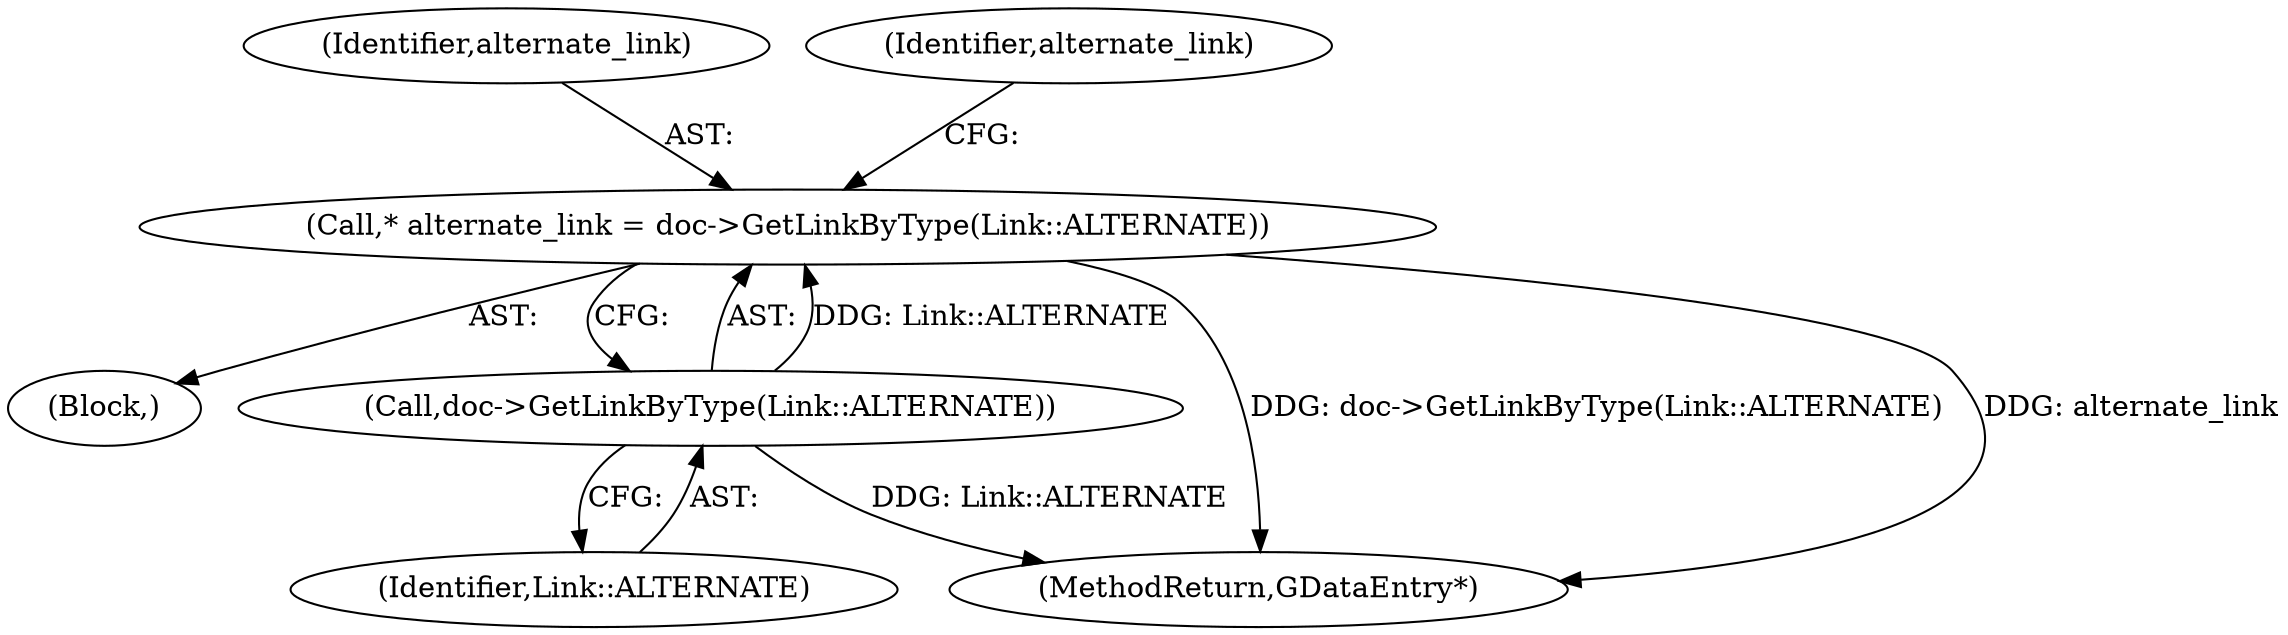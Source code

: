 digraph "0_Chrome_dd3b6fe574edad231c01c78e4647a74c38dc4178_5@pointer" {
"1000251" [label="(Call,* alternate_link = doc->GetLinkByType(Link::ALTERNATE))"];
"1000253" [label="(Call,doc->GetLinkByType(Link::ALTERNATE))"];
"1000104" [label="(Block,)"];
"1000253" [label="(Call,doc->GetLinkByType(Link::ALTERNATE))"];
"1000264" [label="(MethodReturn,GDataEntry*)"];
"1000252" [label="(Identifier,alternate_link)"];
"1000251" [label="(Call,* alternate_link = doc->GetLinkByType(Link::ALTERNATE))"];
"1000254" [label="(Identifier,Link::ALTERNATE)"];
"1000256" [label="(Identifier,alternate_link)"];
"1000251" -> "1000104"  [label="AST: "];
"1000251" -> "1000253"  [label="CFG: "];
"1000252" -> "1000251"  [label="AST: "];
"1000253" -> "1000251"  [label="AST: "];
"1000256" -> "1000251"  [label="CFG: "];
"1000251" -> "1000264"  [label="DDG: doc->GetLinkByType(Link::ALTERNATE)"];
"1000251" -> "1000264"  [label="DDG: alternate_link"];
"1000253" -> "1000251"  [label="DDG: Link::ALTERNATE"];
"1000253" -> "1000254"  [label="CFG: "];
"1000254" -> "1000253"  [label="AST: "];
"1000253" -> "1000264"  [label="DDG: Link::ALTERNATE"];
}
